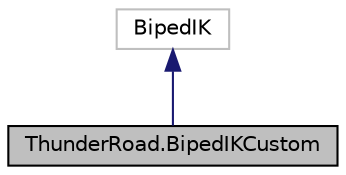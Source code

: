 digraph "ThunderRoad.BipedIKCustom"
{
 // LATEX_PDF_SIZE
  edge [fontname="Helvetica",fontsize="10",labelfontname="Helvetica",labelfontsize="10"];
  node [fontname="Helvetica",fontsize="10",shape=record];
  Node1 [label="ThunderRoad.BipedIKCustom",height=0.2,width=0.4,color="black", fillcolor="grey75", style="filled", fontcolor="black",tooltip="Class BipedIKCustom. Implements the BipedIK"];
  Node2 -> Node1 [dir="back",color="midnightblue",fontsize="10",style="solid",fontname="Helvetica"];
  Node2 [label="BipedIK",height=0.2,width=0.4,color="grey75", fillcolor="white", style="filled",tooltip=" "];
}
